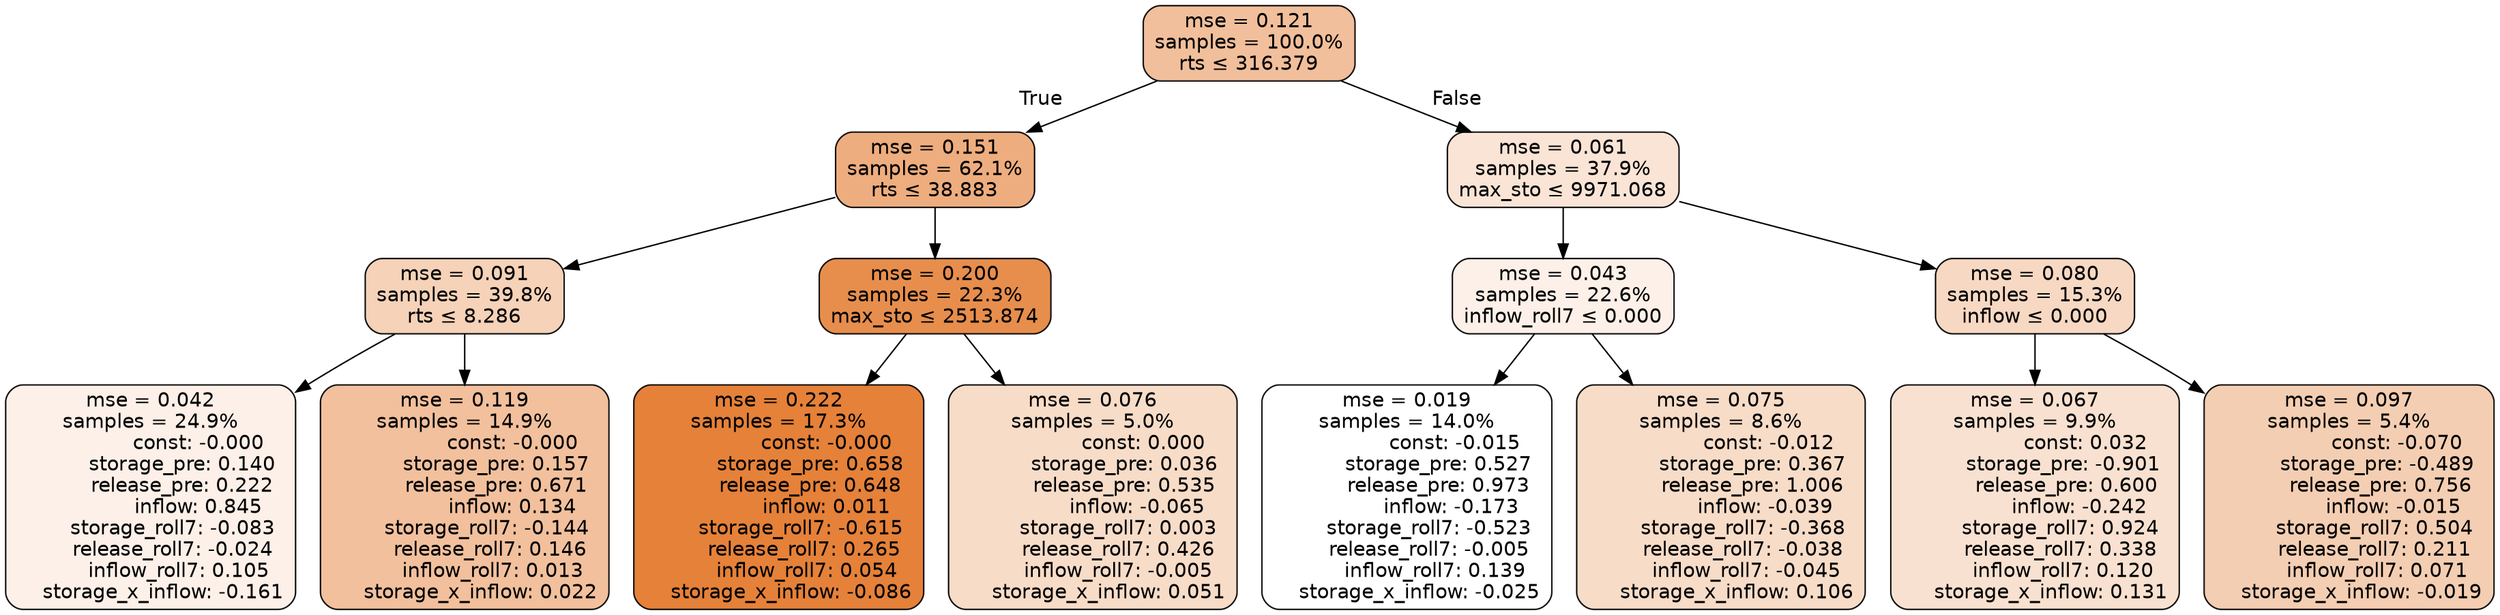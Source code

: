 digraph tree {
bgcolor="transparent"
node [shape=rectangle, style="filled, rounded", color="black", fontname=helvetica] ;
edge [fontname=helvetica] ;
	"0" [label="mse = 0.121
samples = 100.0%
rts &le; 316.379", fillcolor="#f1bf9b"]
	"1" [label="mse = 0.151
samples = 62.1%
rts &le; 38.883", fillcolor="#eead7e"]
	"2" [label="mse = 0.091
samples = 39.8%
rts &le; 8.286", fillcolor="#f5d2b8"]
	"3" [label="mse = 0.042
samples = 24.9%
               const: -0.000
          storage_pre: 0.140
          release_pre: 0.222
               inflow: 0.845
       storage_roll7: -0.083
       release_roll7: -0.024
         inflow_roll7: 0.105
    storage_x_inflow: -0.161", fillcolor="#fcf0e8"]
	"4" [label="mse = 0.119
samples = 14.9%
               const: -0.000
          storage_pre: 0.157
          release_pre: 0.671
               inflow: 0.134
       storage_roll7: -0.144
        release_roll7: 0.146
         inflow_roll7: 0.013
     storage_x_inflow: 0.022", fillcolor="#f2c09d"]
	"5" [label="mse = 0.200
samples = 22.3%
max_sto &le; 2513.874", fillcolor="#e78e4d"]
	"6" [label="mse = 0.222
samples = 17.3%
               const: -0.000
          storage_pre: 0.658
          release_pre: 0.648
               inflow: 0.011
       storage_roll7: -0.615
        release_roll7: 0.265
         inflow_roll7: 0.054
    storage_x_inflow: -0.086", fillcolor="#e58139"]
	"7" [label="mse = 0.076
samples = 5.0%
                const: 0.000
          storage_pre: 0.036
          release_pre: 0.535
              inflow: -0.065
        storage_roll7: 0.003
        release_roll7: 0.426
        inflow_roll7: -0.005
     storage_x_inflow: 0.051", fillcolor="#f7dcc8"]
	"8" [label="mse = 0.061
samples = 37.9%
max_sto &le; 9971.068", fillcolor="#f9e4d6"]
	"9" [label="mse = 0.043
samples = 22.6%
inflow_roll7 &le; 0.000", fillcolor="#fcf0e8"]
	"10" [label="mse = 0.019
samples = 14.0%
               const: -0.015
          storage_pre: 0.527
          release_pre: 0.973
              inflow: -0.173
       storage_roll7: -0.523
       release_roll7: -0.005
         inflow_roll7: 0.139
    storage_x_inflow: -0.025", fillcolor="#ffffff"]
	"11" [label="mse = 0.075
samples = 8.6%
               const: -0.012
          storage_pre: 0.367
          release_pre: 1.006
              inflow: -0.039
       storage_roll7: -0.368
       release_roll7: -0.038
        inflow_roll7: -0.045
     storage_x_inflow: 0.106", fillcolor="#f7dcc8"]
	"12" [label="mse = 0.080
samples = 15.3%
inflow &le; 0.000", fillcolor="#f7d8c3"]
	"13" [label="mse = 0.067
samples = 9.9%
                const: 0.032
         storage_pre: -0.901
          release_pre: 0.600
              inflow: -0.242
        storage_roll7: 0.924
        release_roll7: 0.338
         inflow_roll7: 0.120
     storage_x_inflow: 0.131", fillcolor="#f8e1d0"]
	"14" [label="mse = 0.097
samples = 5.4%
               const: -0.070
         storage_pre: -0.489
          release_pre: 0.756
              inflow: -0.015
        storage_roll7: 0.504
        release_roll7: 0.211
         inflow_roll7: 0.071
    storage_x_inflow: -0.019", fillcolor="#f4ceb2"]

	"0" -> "1" [labeldistance=2.5, labelangle=45, headlabel="True"]
	"1" -> "2"
	"2" -> "3"
	"2" -> "4"
	"1" -> "5"
	"5" -> "6"
	"5" -> "7"
	"0" -> "8" [labeldistance=2.5, labelangle=-45, headlabel="False"]
	"8" -> "9"
	"9" -> "10"
	"9" -> "11"
	"8" -> "12"
	"12" -> "13"
	"12" -> "14"
}